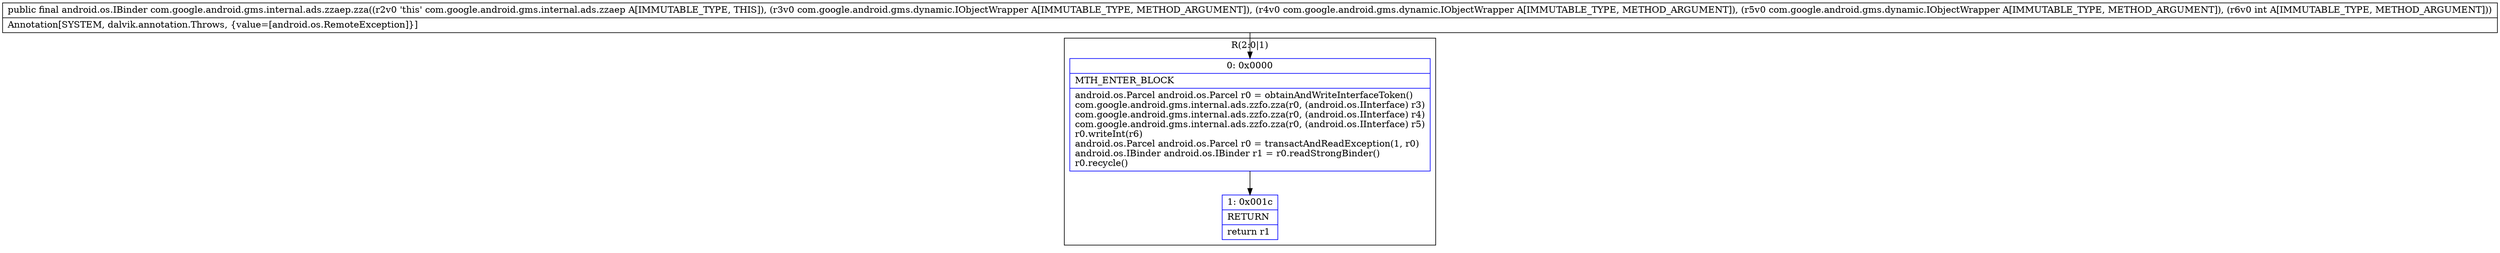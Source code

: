 digraph "CFG forcom.google.android.gms.internal.ads.zzaep.zza(Lcom\/google\/android\/gms\/dynamic\/IObjectWrapper;Lcom\/google\/android\/gms\/dynamic\/IObjectWrapper;Lcom\/google\/android\/gms\/dynamic\/IObjectWrapper;I)Landroid\/os\/IBinder;" {
subgraph cluster_Region_292906286 {
label = "R(2:0|1)";
node [shape=record,color=blue];
Node_0 [shape=record,label="{0\:\ 0x0000|MTH_ENTER_BLOCK\l|android.os.Parcel android.os.Parcel r0 = obtainAndWriteInterfaceToken()\lcom.google.android.gms.internal.ads.zzfo.zza(r0, (android.os.IInterface) r3)\lcom.google.android.gms.internal.ads.zzfo.zza(r0, (android.os.IInterface) r4)\lcom.google.android.gms.internal.ads.zzfo.zza(r0, (android.os.IInterface) r5)\lr0.writeInt(r6)\landroid.os.Parcel android.os.Parcel r0 = transactAndReadException(1, r0)\landroid.os.IBinder android.os.IBinder r1 = r0.readStrongBinder()\lr0.recycle()\l}"];
Node_1 [shape=record,label="{1\:\ 0x001c|RETURN\l|return r1\l}"];
}
MethodNode[shape=record,label="{public final android.os.IBinder com.google.android.gms.internal.ads.zzaep.zza((r2v0 'this' com.google.android.gms.internal.ads.zzaep A[IMMUTABLE_TYPE, THIS]), (r3v0 com.google.android.gms.dynamic.IObjectWrapper A[IMMUTABLE_TYPE, METHOD_ARGUMENT]), (r4v0 com.google.android.gms.dynamic.IObjectWrapper A[IMMUTABLE_TYPE, METHOD_ARGUMENT]), (r5v0 com.google.android.gms.dynamic.IObjectWrapper A[IMMUTABLE_TYPE, METHOD_ARGUMENT]), (r6v0 int A[IMMUTABLE_TYPE, METHOD_ARGUMENT]))  | Annotation[SYSTEM, dalvik.annotation.Throws, \{value=[android.os.RemoteException]\}]\l}"];
MethodNode -> Node_0;
Node_0 -> Node_1;
}

